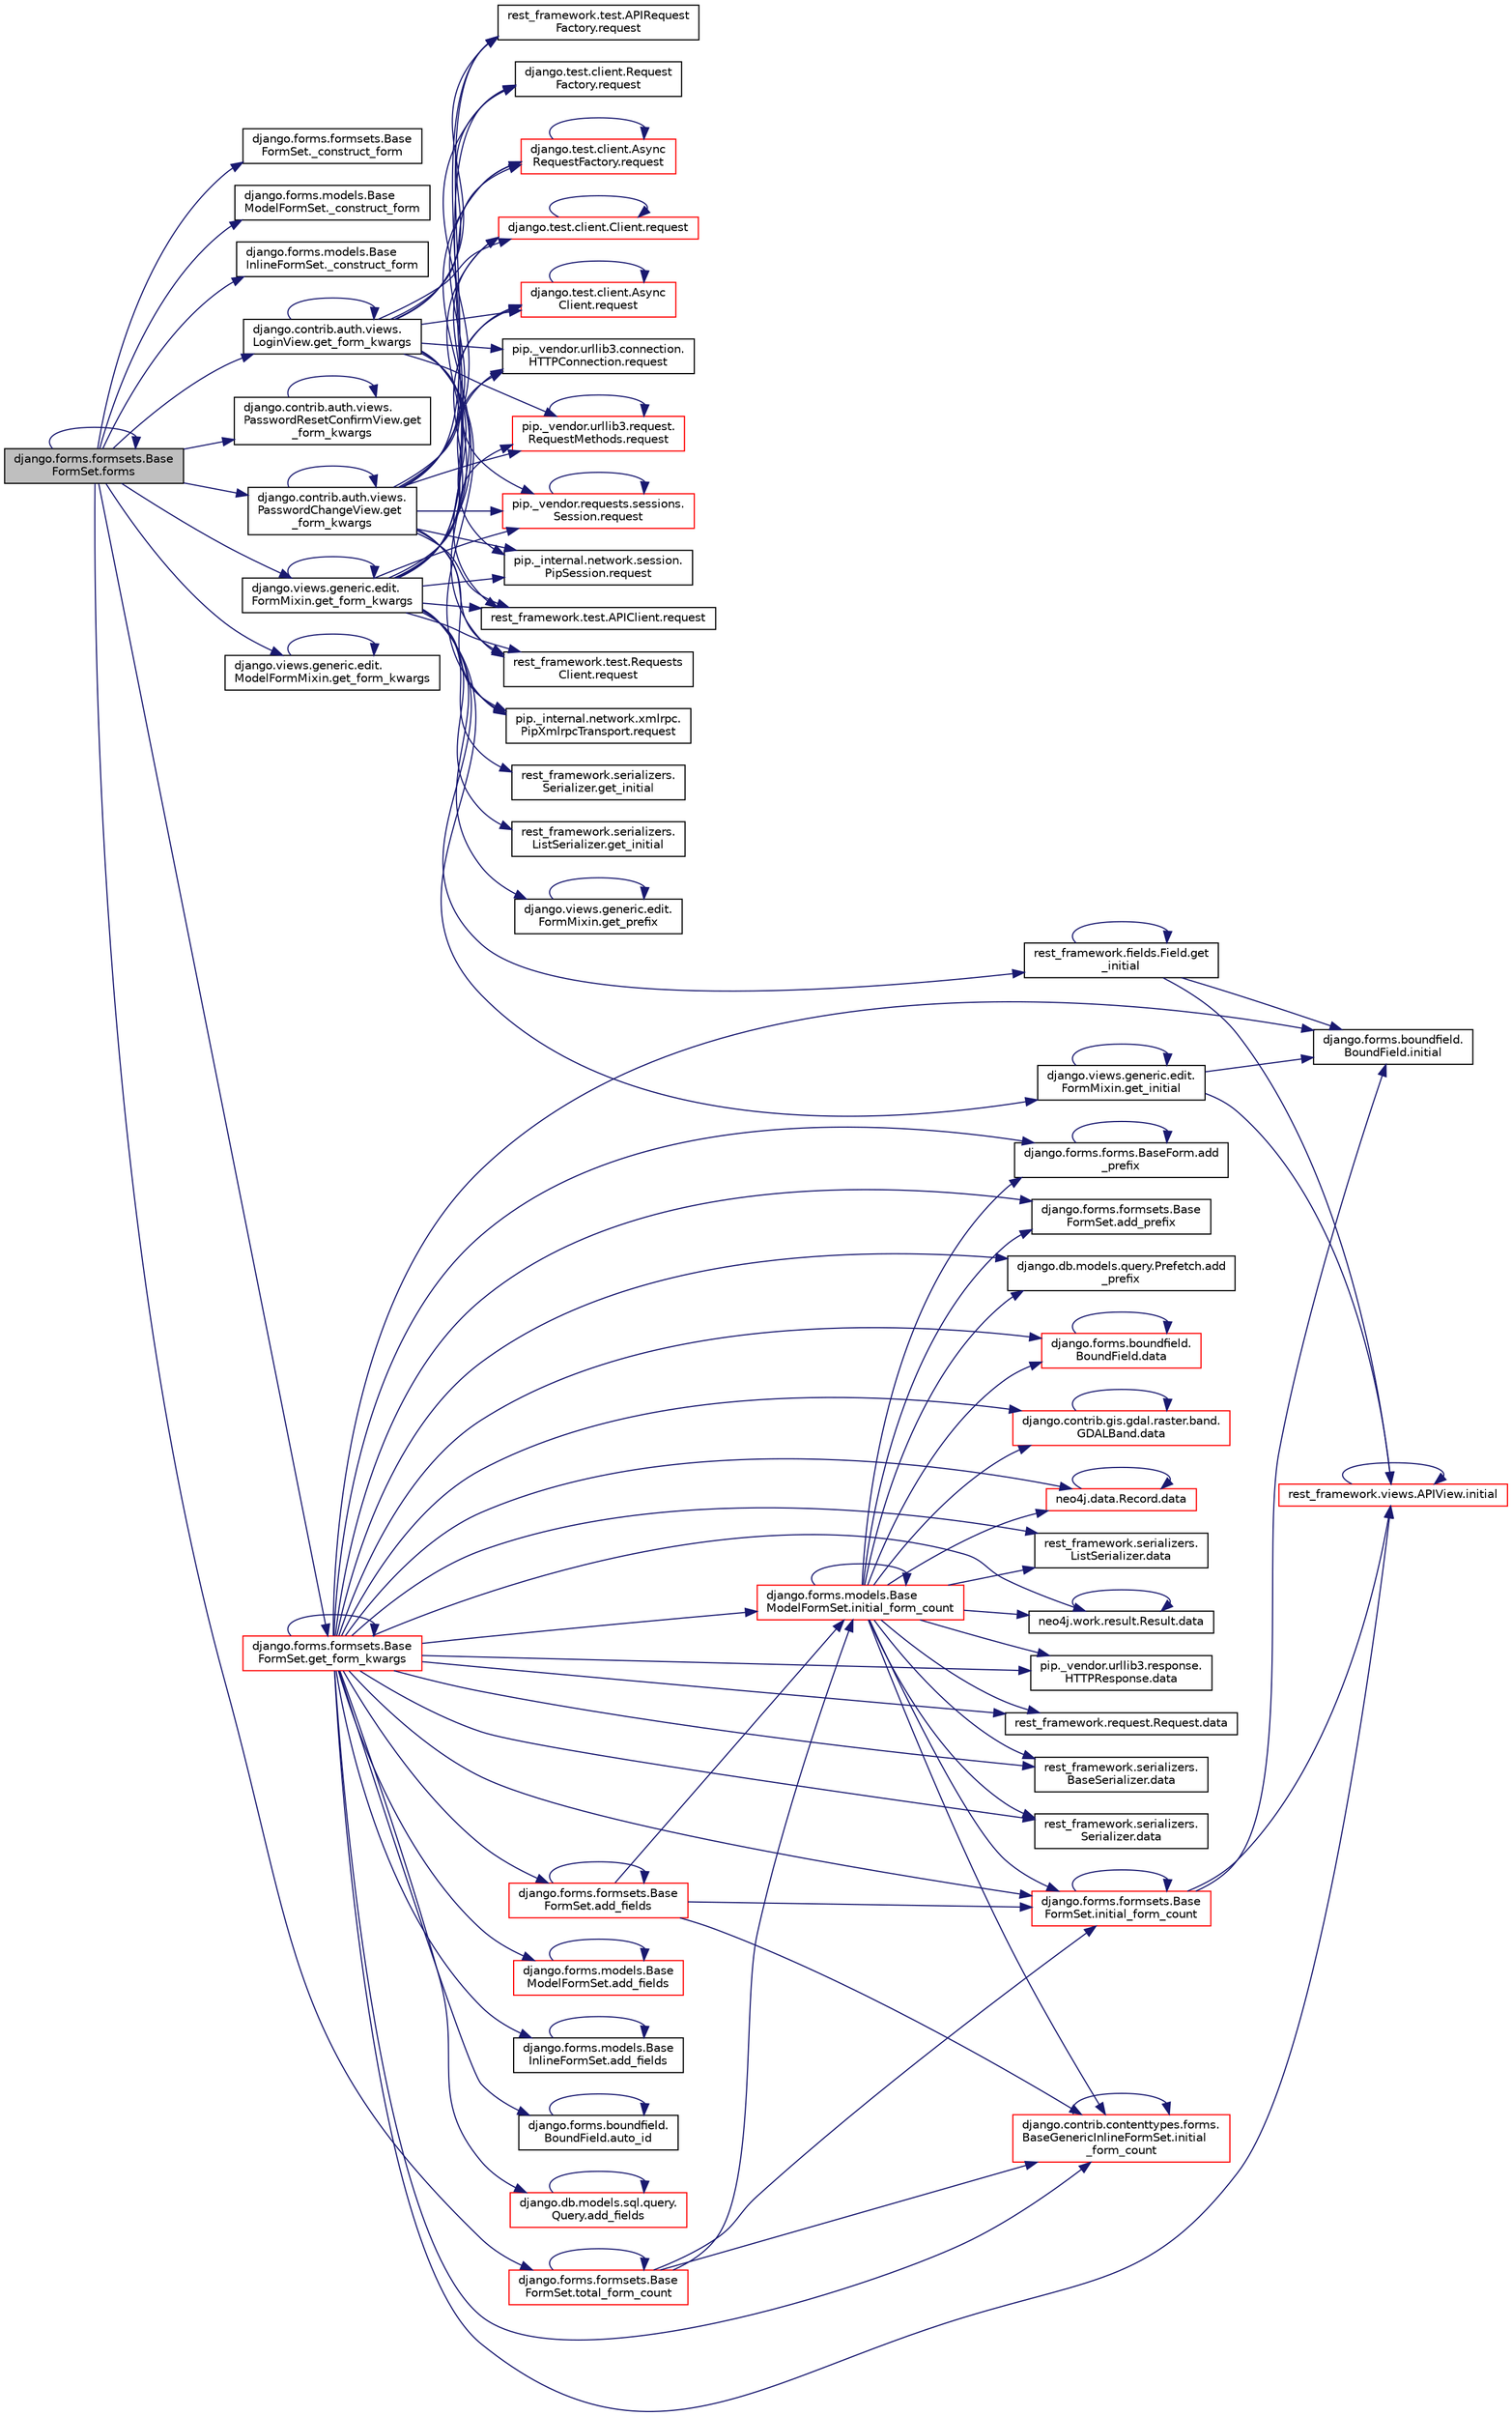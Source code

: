 digraph "django.forms.formsets.BaseFormSet.forms"
{
 // LATEX_PDF_SIZE
  edge [fontname="Helvetica",fontsize="10",labelfontname="Helvetica",labelfontsize="10"];
  node [fontname="Helvetica",fontsize="10",shape=record];
  rankdir="LR";
  Node1 [label="django.forms.formsets.Base\lFormSet.forms",height=0.2,width=0.4,color="black", fillcolor="grey75", style="filled", fontcolor="black",tooltip=" "];
  Node1 -> Node2 [color="midnightblue",fontsize="10",style="solid",fontname="Helvetica"];
  Node2 [label="django.forms.formsets.Base\lFormSet._construct_form",height=0.2,width=0.4,color="black", fillcolor="white", style="filled",URL="$d5/d7f/classdjango_1_1forms_1_1formsets_1_1_base_form_set.html#a77fbc0c9ae5a83ab728e709a4a313aa3",tooltip=" "];
  Node1 -> Node3 [color="midnightblue",fontsize="10",style="solid",fontname="Helvetica"];
  Node3 [label="django.forms.models.Base\lModelFormSet._construct_form",height=0.2,width=0.4,color="black", fillcolor="white", style="filled",URL="$d5/d31/classdjango_1_1forms_1_1models_1_1_base_model_form_set.html#a348b1ad9e9d4d35cd051b1eac28dab3f",tooltip=" "];
  Node1 -> Node4 [color="midnightblue",fontsize="10",style="solid",fontname="Helvetica"];
  Node4 [label="django.forms.models.Base\lInlineFormSet._construct_form",height=0.2,width=0.4,color="black", fillcolor="white", style="filled",URL="$d9/d21/classdjango_1_1forms_1_1models_1_1_base_inline_form_set.html#ae1b546b2614e92192a5f7777f8846c9d",tooltip=" "];
  Node1 -> Node1 [color="midnightblue",fontsize="10",style="solid",fontname="Helvetica"];
  Node1 -> Node5 [color="midnightblue",fontsize="10",style="solid",fontname="Helvetica"];
  Node5 [label="django.contrib.auth.views.\lLoginView.get_form_kwargs",height=0.2,width=0.4,color="black", fillcolor="white", style="filled",URL="$dd/d60/classdjango_1_1contrib_1_1auth_1_1views_1_1_login_view.html#acfe4d8339fbf103b4d0a3ab00ca515cb",tooltip=" "];
  Node5 -> Node5 [color="midnightblue",fontsize="10",style="solid",fontname="Helvetica"];
  Node5 -> Node6 [color="midnightblue",fontsize="10",style="solid",fontname="Helvetica"];
  Node6 [label="pip._internal.network.xmlrpc.\lPipXmlrpcTransport.request",height=0.2,width=0.4,color="black", fillcolor="white", style="filled",URL="$dd/d8a/classpip_1_1__internal_1_1network_1_1xmlrpc_1_1_pip_xmlrpc_transport.html#adb84317dcc522d845a56ce9cc4f82522",tooltip=" "];
  Node5 -> Node7 [color="midnightblue",fontsize="10",style="solid",fontname="Helvetica"];
  Node7 [label="rest_framework.test.APIRequest\lFactory.request",height=0.2,width=0.4,color="black", fillcolor="white", style="filled",URL="$da/d3c/classrest__framework_1_1test_1_1_a_p_i_request_factory.html#abd5931aada009b9fb1f1577613acd058",tooltip=" "];
  Node5 -> Node8 [color="midnightblue",fontsize="10",style="solid",fontname="Helvetica"];
  Node8 [label="django.test.client.Request\lFactory.request",height=0.2,width=0.4,color="black", fillcolor="white", style="filled",URL="$db/d7f/classdjango_1_1test_1_1client_1_1_request_factory.html#a12550839ba4cbabcf38bff0d2ff69f0a",tooltip=" "];
  Node5 -> Node9 [color="midnightblue",fontsize="10",style="solid",fontname="Helvetica"];
  Node9 [label="django.test.client.Async\lRequestFactory.request",height=0.2,width=0.4,color="red", fillcolor="white", style="filled",URL="$d6/de5/classdjango_1_1test_1_1client_1_1_async_request_factory.html#a8dcee74bc0f05203aa2aa2aad95555a9",tooltip=" "];
  Node9 -> Node9 [color="midnightblue",fontsize="10",style="solid",fontname="Helvetica"];
  Node5 -> Node11 [color="midnightblue",fontsize="10",style="solid",fontname="Helvetica"];
  Node11 [label="django.test.client.Client.request",height=0.2,width=0.4,color="red", fillcolor="white", style="filled",URL="$d2/d2e/classdjango_1_1test_1_1client_1_1_client.html#a4b25cead120a234c08a522e016cb6138",tooltip=" "];
  Node11 -> Node11 [color="midnightblue",fontsize="10",style="solid",fontname="Helvetica"];
  Node5 -> Node16 [color="midnightblue",fontsize="10",style="solid",fontname="Helvetica"];
  Node16 [label="django.test.client.Async\lClient.request",height=0.2,width=0.4,color="red", fillcolor="white", style="filled",URL="$d9/dd7/classdjango_1_1test_1_1client_1_1_async_client.html#a38330cfdf01cb69d3dd0bdb8b9777bd9",tooltip=" "];
  Node16 -> Node16 [color="midnightblue",fontsize="10",style="solid",fontname="Helvetica"];
  Node5 -> Node17 [color="midnightblue",fontsize="10",style="solid",fontname="Helvetica"];
  Node17 [label="pip._vendor.urllib3.connection.\lHTTPConnection.request",height=0.2,width=0.4,color="black", fillcolor="white", style="filled",URL="$d2/d75/classpip_1_1__vendor_1_1urllib3_1_1connection_1_1_h_t_t_p_connection.html#ae44707607a133fa0d27085cc2ea9ef85",tooltip=" "];
  Node5 -> Node18 [color="midnightblue",fontsize="10",style="solid",fontname="Helvetica"];
  Node18 [label="pip._vendor.urllib3.request.\lRequestMethods.request",height=0.2,width=0.4,color="red", fillcolor="white", style="filled",URL="$de/d48/classpip_1_1__vendor_1_1urllib3_1_1request_1_1_request_methods.html#a875ca454fac77c856bdf0cbe44f8fb64",tooltip=" "];
  Node18 -> Node18 [color="midnightblue",fontsize="10",style="solid",fontname="Helvetica"];
  Node5 -> Node49 [color="midnightblue",fontsize="10",style="solid",fontname="Helvetica"];
  Node49 [label="pip._vendor.requests.sessions.\lSession.request",height=0.2,width=0.4,color="red", fillcolor="white", style="filled",URL="$da/de9/classpip_1_1__vendor_1_1requests_1_1sessions_1_1_session.html#a718b60e99280c6ef1a346cb6dc0a90c8",tooltip=" "];
  Node49 -> Node49 [color="midnightblue",fontsize="10",style="solid",fontname="Helvetica"];
  Node5 -> Node479 [color="midnightblue",fontsize="10",style="solid",fontname="Helvetica"];
  Node479 [label="pip._internal.network.session.\lPipSession.request",height=0.2,width=0.4,color="black", fillcolor="white", style="filled",URL="$d9/dc2/classpip_1_1__internal_1_1network_1_1session_1_1_pip_session.html#a9c968f2f764cbd41db6684fafb5b1e6a",tooltip=" "];
  Node5 -> Node477 [color="midnightblue",fontsize="10",style="solid",fontname="Helvetica"];
  Node477 [label="rest_framework.test.APIClient.request",height=0.2,width=0.4,color="black", fillcolor="white", style="filled",URL="$da/d51/classrest__framework_1_1test_1_1_a_p_i_client.html#a77b55b2a0a90921243b61303fc37e59d",tooltip=" "];
  Node5 -> Node478 [color="midnightblue",fontsize="10",style="solid",fontname="Helvetica"];
  Node478 [label="rest_framework.test.Requests\lClient.request",height=0.2,width=0.4,color="black", fillcolor="white", style="filled",URL="$de/dc8/classrest__framework_1_1test_1_1_requests_client.html#ae6de53b1244ae8817b8bf8d6838b72ba",tooltip=" "];
  Node1 -> Node753 [color="midnightblue",fontsize="10",style="solid",fontname="Helvetica"];
  Node753 [label="django.contrib.auth.views.\lPasswordResetConfirmView.get\l_form_kwargs",height=0.2,width=0.4,color="black", fillcolor="white", style="filled",URL="$da/d2d/classdjango_1_1contrib_1_1auth_1_1views_1_1_password_reset_confirm_view.html#a98c2c808d29b0e81720825d01c0d0de3",tooltip=" "];
  Node753 -> Node753 [color="midnightblue",fontsize="10",style="solid",fontname="Helvetica"];
  Node1 -> Node754 [color="midnightblue",fontsize="10",style="solid",fontname="Helvetica"];
  Node754 [label="django.contrib.auth.views.\lPasswordChangeView.get\l_form_kwargs",height=0.2,width=0.4,color="black", fillcolor="white", style="filled",URL="$d6/de8/classdjango_1_1contrib_1_1auth_1_1views_1_1_password_change_view.html#a819ee3cbfcf3ce40a8a1aa66bef97850",tooltip=" "];
  Node754 -> Node754 [color="midnightblue",fontsize="10",style="solid",fontname="Helvetica"];
  Node754 -> Node6 [color="midnightblue",fontsize="10",style="solid",fontname="Helvetica"];
  Node754 -> Node7 [color="midnightblue",fontsize="10",style="solid",fontname="Helvetica"];
  Node754 -> Node8 [color="midnightblue",fontsize="10",style="solid",fontname="Helvetica"];
  Node754 -> Node9 [color="midnightblue",fontsize="10",style="solid",fontname="Helvetica"];
  Node754 -> Node11 [color="midnightblue",fontsize="10",style="solid",fontname="Helvetica"];
  Node754 -> Node16 [color="midnightblue",fontsize="10",style="solid",fontname="Helvetica"];
  Node754 -> Node17 [color="midnightblue",fontsize="10",style="solid",fontname="Helvetica"];
  Node754 -> Node18 [color="midnightblue",fontsize="10",style="solid",fontname="Helvetica"];
  Node754 -> Node49 [color="midnightblue",fontsize="10",style="solid",fontname="Helvetica"];
  Node754 -> Node479 [color="midnightblue",fontsize="10",style="solid",fontname="Helvetica"];
  Node754 -> Node477 [color="midnightblue",fontsize="10",style="solid",fontname="Helvetica"];
  Node754 -> Node478 [color="midnightblue",fontsize="10",style="solid",fontname="Helvetica"];
  Node1 -> Node755 [color="midnightblue",fontsize="10",style="solid",fontname="Helvetica"];
  Node755 [label="django.views.generic.edit.\lFormMixin.get_form_kwargs",height=0.2,width=0.4,color="black", fillcolor="white", style="filled",URL="$df/d6a/classdjango_1_1views_1_1generic_1_1edit_1_1_form_mixin.html#a39553a35fb3f5f55c90d9f6355a57b78",tooltip=" "];
  Node755 -> Node755 [color="midnightblue",fontsize="10",style="solid",fontname="Helvetica"];
  Node755 -> Node756 [color="midnightblue",fontsize="10",style="solid",fontname="Helvetica"];
  Node756 [label="django.views.generic.edit.\lFormMixin.get_initial",height=0.2,width=0.4,color="black", fillcolor="white", style="filled",URL="$df/d6a/classdjango_1_1views_1_1generic_1_1edit_1_1_form_mixin.html#ab814b4070196cb0e417553372b9852cf",tooltip=" "];
  Node756 -> Node756 [color="midnightblue",fontsize="10",style="solid",fontname="Helvetica"];
  Node756 -> Node757 [color="midnightblue",fontsize="10",style="solid",fontname="Helvetica"];
  Node757 [label="django.forms.boundfield.\lBoundField.initial",height=0.2,width=0.4,color="black", fillcolor="white", style="filled",URL="$da/d92/classdjango_1_1forms_1_1boundfield_1_1_bound_field.html#a9b4e04b5d7b926365bbda9f1fe3453f5",tooltip=" "];
  Node756 -> Node758 [color="midnightblue",fontsize="10",style="solid",fontname="Helvetica"];
  Node758 [label="rest_framework.views.APIView.initial",height=0.2,width=0.4,color="red", fillcolor="white", style="filled",URL="$d3/d7d/classrest__framework_1_1views_1_1_a_p_i_view.html#a170de3ffed1bcb6ad4859df45549eee8",tooltip=" "];
  Node758 -> Node758 [color="midnightblue",fontsize="10",style="solid",fontname="Helvetica"];
  Node755 -> Node779 [color="midnightblue",fontsize="10",style="solid",fontname="Helvetica"];
  Node779 [label="rest_framework.fields.Field.get\l_initial",height=0.2,width=0.4,color="black", fillcolor="white", style="filled",URL="$d9/d53/classrest__framework_1_1fields_1_1_field.html#a256c6b4d3978a71f5e6e4417135d59ed",tooltip=" "];
  Node779 -> Node779 [color="midnightblue",fontsize="10",style="solid",fontname="Helvetica"];
  Node779 -> Node757 [color="midnightblue",fontsize="10",style="solid",fontname="Helvetica"];
  Node779 -> Node758 [color="midnightblue",fontsize="10",style="solid",fontname="Helvetica"];
  Node755 -> Node780 [color="midnightblue",fontsize="10",style="solid",fontname="Helvetica"];
  Node780 [label="rest_framework.serializers.\lSerializer.get_initial",height=0.2,width=0.4,color="black", fillcolor="white", style="filled",URL="$de/daf/classrest__framework_1_1serializers_1_1_serializer.html#a09f977fb602ffec285c3d0c21ad5c06a",tooltip=" "];
  Node755 -> Node781 [color="midnightblue",fontsize="10",style="solid",fontname="Helvetica"];
  Node781 [label="rest_framework.serializers.\lListSerializer.get_initial",height=0.2,width=0.4,color="black", fillcolor="white", style="filled",URL="$d9/dee/classrest__framework_1_1serializers_1_1_list_serializer.html#a134a6fc6f167760f3578bc8b2889da87",tooltip=" "];
  Node755 -> Node782 [color="midnightblue",fontsize="10",style="solid",fontname="Helvetica"];
  Node782 [label="django.views.generic.edit.\lFormMixin.get_prefix",height=0.2,width=0.4,color="black", fillcolor="white", style="filled",URL="$df/d6a/classdjango_1_1views_1_1generic_1_1edit_1_1_form_mixin.html#ad204b54b13386094dd57e94cd32b1dcf",tooltip=" "];
  Node782 -> Node782 [color="midnightblue",fontsize="10",style="solid",fontname="Helvetica"];
  Node755 -> Node8 [color="midnightblue",fontsize="10",style="solid",fontname="Helvetica"];
  Node755 -> Node9 [color="midnightblue",fontsize="10",style="solid",fontname="Helvetica"];
  Node755 -> Node11 [color="midnightblue",fontsize="10",style="solid",fontname="Helvetica"];
  Node755 -> Node16 [color="midnightblue",fontsize="10",style="solid",fontname="Helvetica"];
  Node755 -> Node6 [color="midnightblue",fontsize="10",style="solid",fontname="Helvetica"];
  Node755 -> Node479 [color="midnightblue",fontsize="10",style="solid",fontname="Helvetica"];
  Node755 -> Node49 [color="midnightblue",fontsize="10",style="solid",fontname="Helvetica"];
  Node755 -> Node7 [color="midnightblue",fontsize="10",style="solid",fontname="Helvetica"];
  Node755 -> Node17 [color="midnightblue",fontsize="10",style="solid",fontname="Helvetica"];
  Node755 -> Node18 [color="midnightblue",fontsize="10",style="solid",fontname="Helvetica"];
  Node755 -> Node477 [color="midnightblue",fontsize="10",style="solid",fontname="Helvetica"];
  Node755 -> Node478 [color="midnightblue",fontsize="10",style="solid",fontname="Helvetica"];
  Node1 -> Node783 [color="midnightblue",fontsize="10",style="solid",fontname="Helvetica"];
  Node783 [label="django.views.generic.edit.\lModelFormMixin.get_form_kwargs",height=0.2,width=0.4,color="black", fillcolor="white", style="filled",URL="$d9/de4/classdjango_1_1views_1_1generic_1_1edit_1_1_model_form_mixin.html#acb84732059397043dfe04440b12ac05b",tooltip=" "];
  Node783 -> Node783 [color="midnightblue",fontsize="10",style="solid",fontname="Helvetica"];
  Node1 -> Node784 [color="midnightblue",fontsize="10",style="solid",fontname="Helvetica"];
  Node784 [label="django.forms.formsets.Base\lFormSet.get_form_kwargs",height=0.2,width=0.4,color="red", fillcolor="white", style="filled",URL="$d5/d7f/classdjango_1_1forms_1_1formsets_1_1_base_form_set.html#a88de5b295c9504269cae259b3bcefc93",tooltip=" "];
  Node784 -> Node785 [color="midnightblue",fontsize="10",style="solid",fontname="Helvetica"];
  Node785 [label="django.db.models.sql.query.\lQuery.add_fields",height=0.2,width=0.4,color="red", fillcolor="white", style="filled",URL="$d6/d30/classdjango_1_1db_1_1models_1_1sql_1_1query_1_1_query.html#a8ced3db76abd43e72de7ccbe8b829b14",tooltip=" "];
  Node785 -> Node785 [color="midnightblue",fontsize="10",style="solid",fontname="Helvetica"];
  Node784 -> Node807 [color="midnightblue",fontsize="10",style="solid",fontname="Helvetica"];
  Node807 [label="django.forms.formsets.Base\lFormSet.add_fields",height=0.2,width=0.4,color="red", fillcolor="white", style="filled",URL="$d5/d7f/classdjango_1_1forms_1_1formsets_1_1_base_form_set.html#a5139435e68b424b423f9b672f192ced6",tooltip=" "];
  Node807 -> Node807 [color="midnightblue",fontsize="10",style="solid",fontname="Helvetica"];
  Node807 -> Node809 [color="midnightblue",fontsize="10",style="solid",fontname="Helvetica"];
  Node809 [label="django.contrib.contenttypes.forms.\lBaseGenericInlineFormSet.initial\l_form_count",height=0.2,width=0.4,color="red", fillcolor="white", style="filled",URL="$d5/ded/classdjango_1_1contrib_1_1contenttypes_1_1forms_1_1_base_generic_inline_form_set.html#ac3f6ce4eb97005dc1f89a2a478e321ea",tooltip=" "];
  Node809 -> Node809 [color="midnightblue",fontsize="10",style="solid",fontname="Helvetica"];
  Node807 -> Node810 [color="midnightblue",fontsize="10",style="solid",fontname="Helvetica"];
  Node810 [label="django.forms.formsets.Base\lFormSet.initial_form_count",height=0.2,width=0.4,color="red", fillcolor="white", style="filled",URL="$d5/d7f/classdjango_1_1forms_1_1formsets_1_1_base_form_set.html#a793420ef47cc932007c942f506a6be84",tooltip=" "];
  Node810 -> Node757 [color="midnightblue",fontsize="10",style="solid",fontname="Helvetica"];
  Node810 -> Node758 [color="midnightblue",fontsize="10",style="solid",fontname="Helvetica"];
  Node810 -> Node810 [color="midnightblue",fontsize="10",style="solid",fontname="Helvetica"];
  Node807 -> Node833 [color="midnightblue",fontsize="10",style="solid",fontname="Helvetica"];
  Node833 [label="django.forms.models.Base\lModelFormSet.initial_form_count",height=0.2,width=0.4,color="red", fillcolor="white", style="filled",URL="$d5/d31/classdjango_1_1forms_1_1models_1_1_base_model_form_set.html#a6a15e7dc230a83274059086c7297b540",tooltip=" "];
  Node833 -> Node836 [color="midnightblue",fontsize="10",style="solid",fontname="Helvetica"];
  Node836 [label="django.forms.forms.BaseForm.add\l_prefix",height=0.2,width=0.4,color="black", fillcolor="white", style="filled",URL="$d8/d44/classdjango_1_1forms_1_1forms_1_1_base_form.html#a1675d80825ffda150c10bb5d395a7533",tooltip=" "];
  Node836 -> Node836 [color="midnightblue",fontsize="10",style="solid",fontname="Helvetica"];
  Node833 -> Node837 [color="midnightblue",fontsize="10",style="solid",fontname="Helvetica"];
  Node837 [label="django.forms.formsets.Base\lFormSet.add_prefix",height=0.2,width=0.4,color="black", fillcolor="white", style="filled",URL="$d5/d7f/classdjango_1_1forms_1_1formsets_1_1_base_form_set.html#ab7c9950ee4e47460bda858b3cac9032e",tooltip=" "];
  Node833 -> Node838 [color="midnightblue",fontsize="10",style="solid",fontname="Helvetica"];
  Node838 [label="django.db.models.query.Prefetch.add\l_prefix",height=0.2,width=0.4,color="black", fillcolor="white", style="filled",URL="$d0/dbb/classdjango_1_1db_1_1models_1_1query_1_1_prefetch.html#a941eb118060011d33399f408d2ef3dfa",tooltip=" "];
  Node833 -> Node825 [color="midnightblue",fontsize="10",style="solid",fontname="Helvetica"];
  Node825 [label="django.forms.boundfield.\lBoundField.data",height=0.2,width=0.4,color="red", fillcolor="white", style="filled",URL="$da/d92/classdjango_1_1forms_1_1boundfield_1_1_bound_field.html#ab171a7cf1b7f223c5a378a8a216c665d",tooltip=" "];
  Node825 -> Node825 [color="midnightblue",fontsize="10",style="solid",fontname="Helvetica"];
  Node833 -> Node813 [color="midnightblue",fontsize="10",style="solid",fontname="Helvetica"];
  Node813 [label="django.contrib.gis.gdal.raster.band.\lGDALBand.data",height=0.2,width=0.4,color="red", fillcolor="white", style="filled",URL="$d5/d4d/classdjango_1_1contrib_1_1gis_1_1gdal_1_1raster_1_1band_1_1_g_d_a_l_band.html#ab034c17962c340c65434561c57451461",tooltip=" "];
  Node813 -> Node813 [color="midnightblue",fontsize="10",style="solid",fontname="Helvetica"];
  Node833 -> Node826 [color="midnightblue",fontsize="10",style="solid",fontname="Helvetica"];
  Node826 [label="neo4j.data.Record.data",height=0.2,width=0.4,color="red", fillcolor="white", style="filled",URL="$d8/da3/classneo4j_1_1data_1_1_record.html#a24123084c9f60275847a4509076677bf",tooltip=" "];
  Node826 -> Node826 [color="midnightblue",fontsize="10",style="solid",fontname="Helvetica"];
  Node833 -> Node832 [color="midnightblue",fontsize="10",style="solid",fontname="Helvetica"];
  Node832 [label="rest_framework.serializers.\lListSerializer.data",height=0.2,width=0.4,color="black", fillcolor="white", style="filled",URL="$d9/dee/classrest__framework_1_1serializers_1_1_list_serializer.html#a98b5c9f9dc18b200355dfed8df68dd19",tooltip=" "];
  Node833 -> Node827 [color="midnightblue",fontsize="10",style="solid",fontname="Helvetica"];
  Node827 [label="neo4j.work.result.Result.data",height=0.2,width=0.4,color="black", fillcolor="white", style="filled",URL="$d6/d93/classneo4j_1_1work_1_1result_1_1_result.html#a91a9d95693baed609c832d2306811873",tooltip=" "];
  Node827 -> Node827 [color="midnightblue",fontsize="10",style="solid",fontname="Helvetica"];
  Node833 -> Node828 [color="midnightblue",fontsize="10",style="solid",fontname="Helvetica"];
  Node828 [label="pip._vendor.urllib3.response.\lHTTPResponse.data",height=0.2,width=0.4,color="black", fillcolor="white", style="filled",URL="$dd/d5a/classpip_1_1__vendor_1_1urllib3_1_1response_1_1_h_t_t_p_response.html#a6e7ac6d6d58cacbce67ec13daeedeb7c",tooltip=" "];
  Node833 -> Node829 [color="midnightblue",fontsize="10",style="solid",fontname="Helvetica"];
  Node829 [label="rest_framework.request.Request.data",height=0.2,width=0.4,color="black", fillcolor="white", style="filled",URL="$d9/d48/classrest__framework_1_1request_1_1_request.html#ae246e53ff4ce6ec7367efa833ac43eb7",tooltip=" "];
  Node833 -> Node830 [color="midnightblue",fontsize="10",style="solid",fontname="Helvetica"];
  Node830 [label="rest_framework.serializers.\lBaseSerializer.data",height=0.2,width=0.4,color="black", fillcolor="white", style="filled",URL="$d9/de7/classrest__framework_1_1serializers_1_1_base_serializer.html#ab8e2dde5ecf9c3cc38be55e4b92f7fae",tooltip=" "];
  Node833 -> Node831 [color="midnightblue",fontsize="10",style="solid",fontname="Helvetica"];
  Node831 [label="rest_framework.serializers.\lSerializer.data",height=0.2,width=0.4,color="black", fillcolor="white", style="filled",URL="$de/daf/classrest__framework_1_1serializers_1_1_serializer.html#a028ae12666279b96942ec52c9e0bfb70",tooltip=" "];
  Node833 -> Node809 [color="midnightblue",fontsize="10",style="solid",fontname="Helvetica"];
  Node833 -> Node810 [color="midnightblue",fontsize="10",style="solid",fontname="Helvetica"];
  Node833 -> Node833 [color="midnightblue",fontsize="10",style="solid",fontname="Helvetica"];
  Node784 -> Node841 [color="midnightblue",fontsize="10",style="solid",fontname="Helvetica"];
  Node841 [label="django.forms.models.Base\lModelFormSet.add_fields",height=0.2,width=0.4,color="red", fillcolor="white", style="filled",URL="$d5/d31/classdjango_1_1forms_1_1models_1_1_base_model_form_set.html#a7ba87ca8389c133b3c62c02ec6183b2c",tooltip=" "];
  Node841 -> Node841 [color="midnightblue",fontsize="10",style="solid",fontname="Helvetica"];
  Node784 -> Node842 [color="midnightblue",fontsize="10",style="solid",fontname="Helvetica"];
  Node842 [label="django.forms.models.Base\lInlineFormSet.add_fields",height=0.2,width=0.4,color="black", fillcolor="white", style="filled",URL="$d9/d21/classdjango_1_1forms_1_1models_1_1_base_inline_form_set.html#a61cbb631d0a888f9d20bd98ad86cc402",tooltip=" "];
  Node842 -> Node842 [color="midnightblue",fontsize="10",style="solid",fontname="Helvetica"];
  Node784 -> Node836 [color="midnightblue",fontsize="10",style="solid",fontname="Helvetica"];
  Node784 -> Node837 [color="midnightblue",fontsize="10",style="solid",fontname="Helvetica"];
  Node784 -> Node838 [color="midnightblue",fontsize="10",style="solid",fontname="Helvetica"];
  Node784 -> Node812 [color="midnightblue",fontsize="10",style="solid",fontname="Helvetica"];
  Node812 [label="django.forms.boundfield.\lBoundField.auto_id",height=0.2,width=0.4,color="black", fillcolor="white", style="filled",URL="$da/d92/classdjango_1_1forms_1_1boundfield_1_1_bound_field.html#a68d9bfc7200f45392c4de7f4a9b73a28",tooltip=" "];
  Node812 -> Node812 [color="midnightblue",fontsize="10",style="solid",fontname="Helvetica"];
  Node784 -> Node825 [color="midnightblue",fontsize="10",style="solid",fontname="Helvetica"];
  Node784 -> Node828 [color="midnightblue",fontsize="10",style="solid",fontname="Helvetica"];
  Node784 -> Node832 [color="midnightblue",fontsize="10",style="solid",fontname="Helvetica"];
  Node784 -> Node826 [color="midnightblue",fontsize="10",style="solid",fontname="Helvetica"];
  Node784 -> Node829 [color="midnightblue",fontsize="10",style="solid",fontname="Helvetica"];
  Node784 -> Node827 [color="midnightblue",fontsize="10",style="solid",fontname="Helvetica"];
  Node784 -> Node813 [color="midnightblue",fontsize="10",style="solid",fontname="Helvetica"];
  Node784 -> Node830 [color="midnightblue",fontsize="10",style="solid",fontname="Helvetica"];
  Node784 -> Node831 [color="midnightblue",fontsize="10",style="solid",fontname="Helvetica"];
  Node784 -> Node784 [color="midnightblue",fontsize="10",style="solid",fontname="Helvetica"];
  Node784 -> Node757 [color="midnightblue",fontsize="10",style="solid",fontname="Helvetica"];
  Node784 -> Node758 [color="midnightblue",fontsize="10",style="solid",fontname="Helvetica"];
  Node784 -> Node809 [color="midnightblue",fontsize="10",style="solid",fontname="Helvetica"];
  Node784 -> Node810 [color="midnightblue",fontsize="10",style="solid",fontname="Helvetica"];
  Node784 -> Node833 [color="midnightblue",fontsize="10",style="solid",fontname="Helvetica"];
  Node1 -> Node840 [color="midnightblue",fontsize="10",style="solid",fontname="Helvetica"];
  Node840 [label="django.forms.formsets.Base\lFormSet.total_form_count",height=0.2,width=0.4,color="red", fillcolor="white", style="filled",URL="$d5/d7f/classdjango_1_1forms_1_1formsets_1_1_base_form_set.html#a37ab5fcd99e2f3bbd6c74342e08aeaed",tooltip=" "];
  Node840 -> Node809 [color="midnightblue",fontsize="10",style="solid",fontname="Helvetica"];
  Node840 -> Node810 [color="midnightblue",fontsize="10",style="solid",fontname="Helvetica"];
  Node840 -> Node833 [color="midnightblue",fontsize="10",style="solid",fontname="Helvetica"];
  Node840 -> Node840 [color="midnightblue",fontsize="10",style="solid",fontname="Helvetica"];
}
